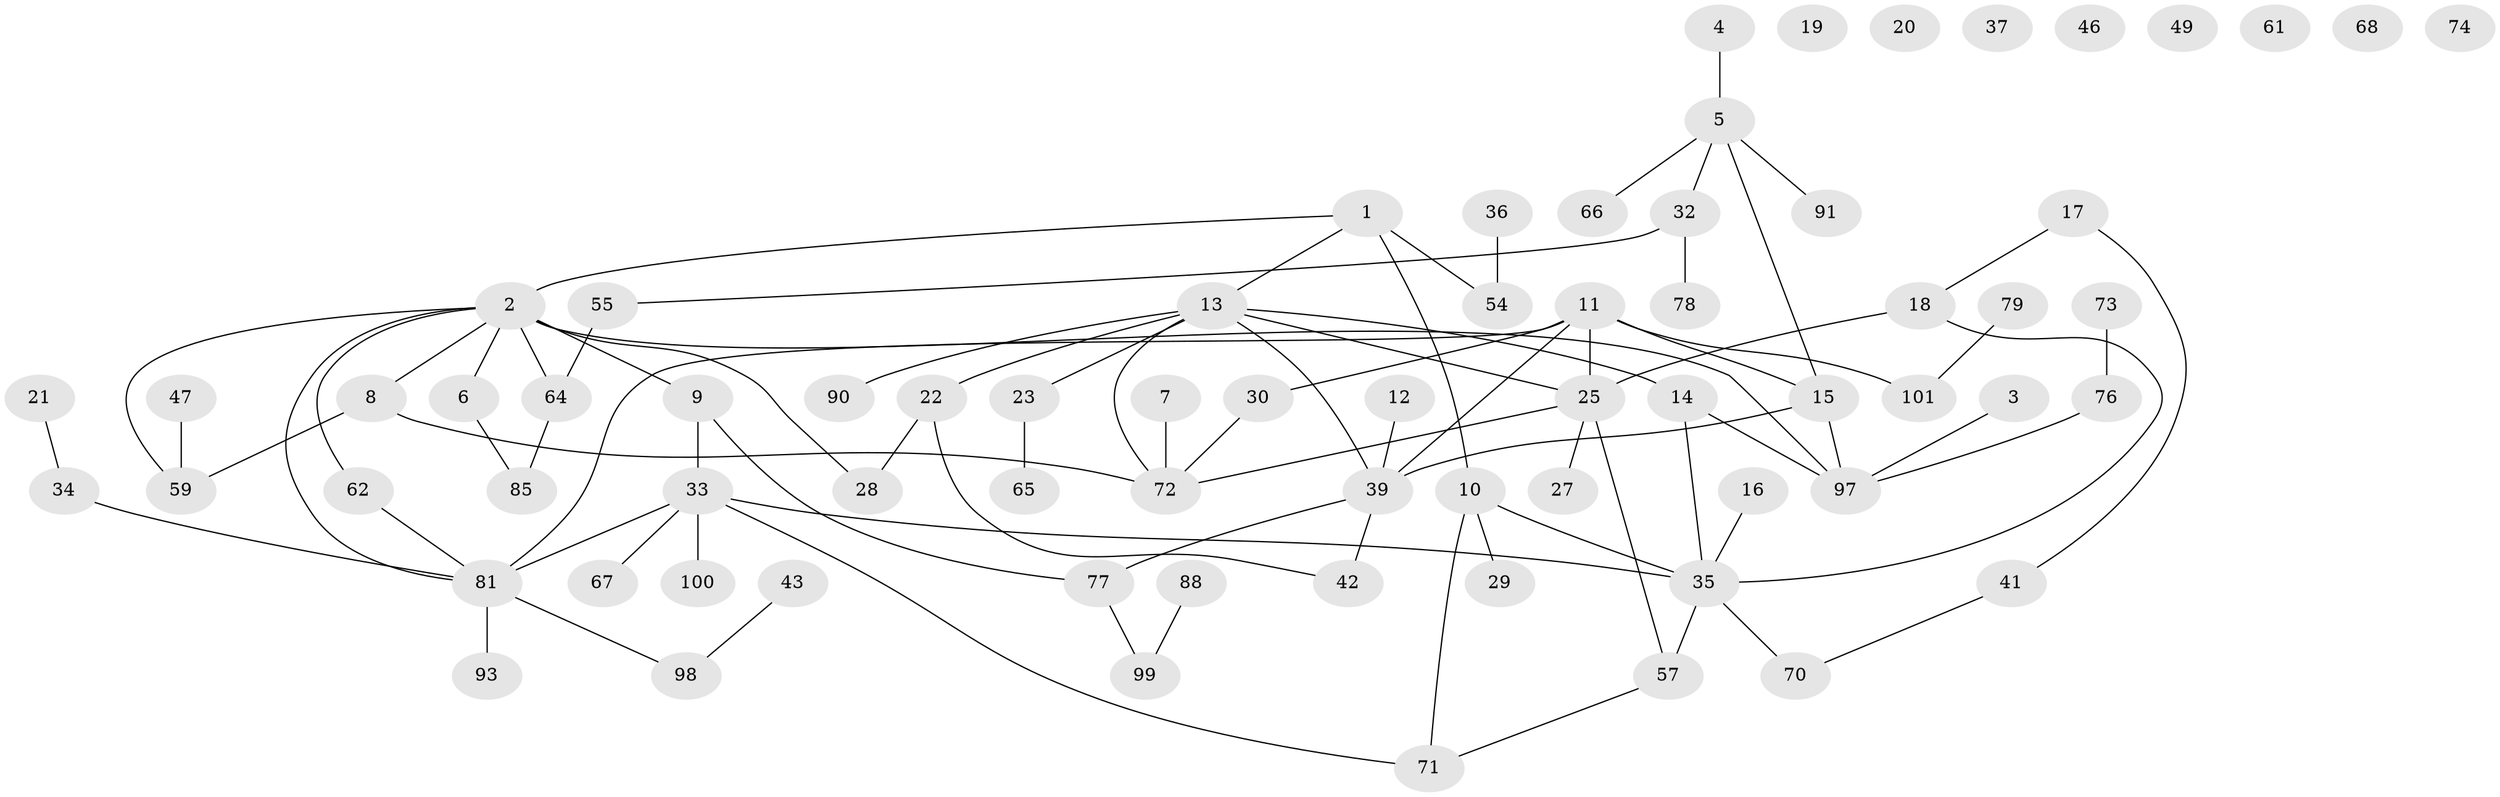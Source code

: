 // original degree distribution, {4: 0.1346153846153846, 6: 0.04807692307692308, 2: 0.3076923076923077, 1: 0.2692307692307692, 3: 0.14423076923076922, 0: 0.0673076923076923, 7: 0.009615384615384616, 5: 0.019230769230769232}
// Generated by graph-tools (version 1.1) at 2025/41/03/06/25 10:41:22]
// undirected, 72 vertices, 86 edges
graph export_dot {
graph [start="1"]
  node [color=gray90,style=filled];
  1;
  2 [super="+40"];
  3 [super="+58"];
  4;
  5 [super="+69"];
  6;
  7;
  8 [super="+26"];
  9;
  10 [super="+84"];
  11 [super="+89"];
  12;
  13 [super="+45"];
  14 [super="+94"];
  15 [super="+24"];
  16 [super="+56"];
  17;
  18 [super="+44"];
  19;
  20 [super="+60"];
  21;
  22 [super="+38"];
  23 [super="+83"];
  25 [super="+31"];
  27;
  28;
  29;
  30;
  32 [super="+50"];
  33 [super="+53"];
  34 [super="+75"];
  35 [super="+80"];
  36;
  37;
  39 [super="+52"];
  41 [super="+48"];
  42 [super="+51"];
  43;
  46;
  47;
  49;
  54;
  55 [super="+103"];
  57 [super="+102"];
  59 [super="+63"];
  61;
  62;
  64 [super="+92"];
  65;
  66;
  67;
  68;
  70;
  71;
  72 [super="+86"];
  73;
  74;
  76;
  77 [super="+95"];
  78 [super="+87"];
  79;
  81 [super="+82"];
  85;
  88;
  90;
  91 [super="+96"];
  93;
  97 [super="+104"];
  98;
  99;
  100;
  101;
  1 -- 2;
  1 -- 54;
  1 -- 10;
  1 -- 13;
  2 -- 8;
  2 -- 28;
  2 -- 62;
  2 -- 64;
  2 -- 97;
  2 -- 6;
  2 -- 9;
  2 -- 59;
  2 -- 81;
  3 -- 97;
  4 -- 5;
  5 -- 91;
  5 -- 32;
  5 -- 66;
  5 -- 15;
  6 -- 85;
  7 -- 72;
  8 -- 59;
  8 -- 72;
  9 -- 77;
  9 -- 33;
  10 -- 35;
  10 -- 71;
  10 -- 29;
  11 -- 81;
  11 -- 101;
  11 -- 39 [weight=2];
  11 -- 25;
  11 -- 30;
  11 -- 15;
  12 -- 39;
  13 -- 25;
  13 -- 39;
  13 -- 23;
  13 -- 90;
  13 -- 22;
  13 -- 72;
  13 -- 14;
  14 -- 97;
  14 -- 35;
  15 -- 97;
  15 -- 39;
  16 -- 35;
  17 -- 18;
  17 -- 41;
  18 -- 35;
  18 -- 25;
  21 -- 34;
  22 -- 42;
  22 -- 28;
  23 -- 65;
  25 -- 72;
  25 -- 27;
  25 -- 57;
  30 -- 72;
  32 -- 78;
  32 -- 55;
  33 -- 71;
  33 -- 100;
  33 -- 81;
  33 -- 67;
  33 -- 35;
  34 -- 81;
  35 -- 57 [weight=2];
  35 -- 70;
  36 -- 54;
  39 -- 77;
  39 -- 42;
  41 -- 70;
  43 -- 98;
  47 -- 59;
  55 -- 64;
  57 -- 71;
  62 -- 81;
  64 -- 85;
  73 -- 76;
  76 -- 97;
  77 -- 99;
  79 -- 101;
  81 -- 98;
  81 -- 93;
  88 -- 99;
}
